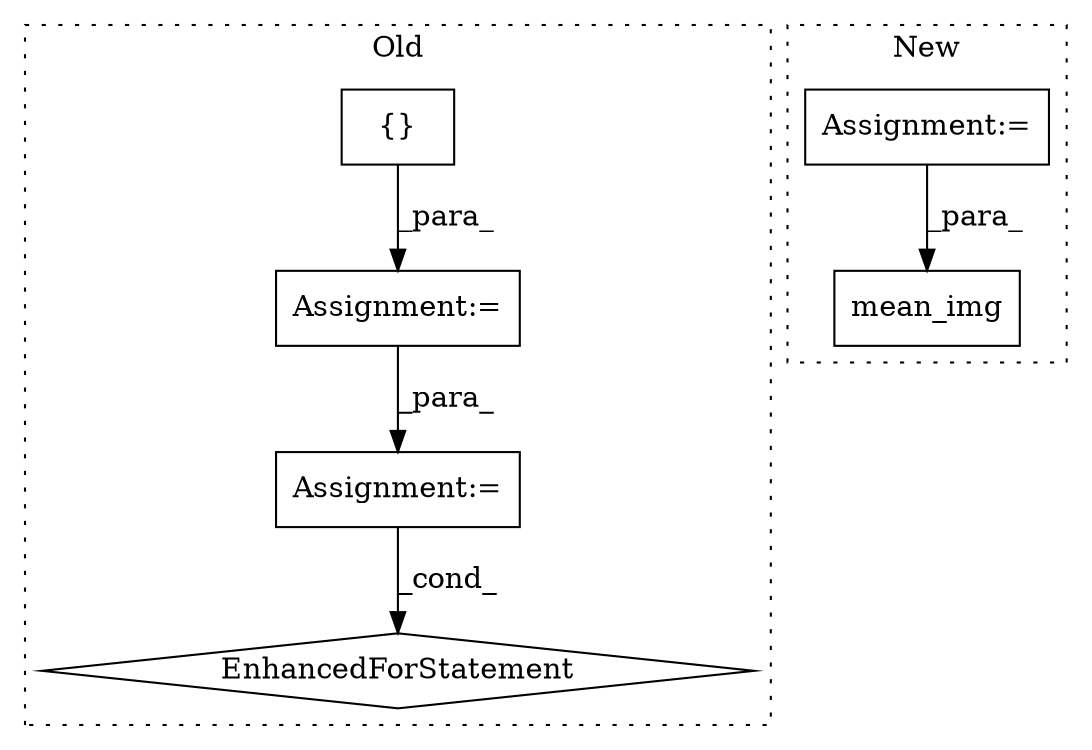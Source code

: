 digraph G {
subgraph cluster0 {
1 [label="EnhancedForStatement" a="70" s="44342,44412" l="53,2" shape="diamond"];
3 [label="{}" a="4" s="44039" l="2" shape="box"];
4 [label="Assignment:=" a="7" s="44026" l="1" shape="box"];
6 [label="Assignment:=" a="7" s="44342,44412" l="53,2" shape="box"];
label = "Old";
style="dotted";
}
subgraph cluster1 {
2 [label="mean_img" a="32" s="44514,44662" l="20,-5" shape="box"];
5 [label="Assignment:=" a="7" s="44630" l="24" shape="box"];
label = "New";
style="dotted";
}
3 -> 4 [label="_para_"];
4 -> 6 [label="_para_"];
5 -> 2 [label="_para_"];
6 -> 1 [label="_cond_"];
}